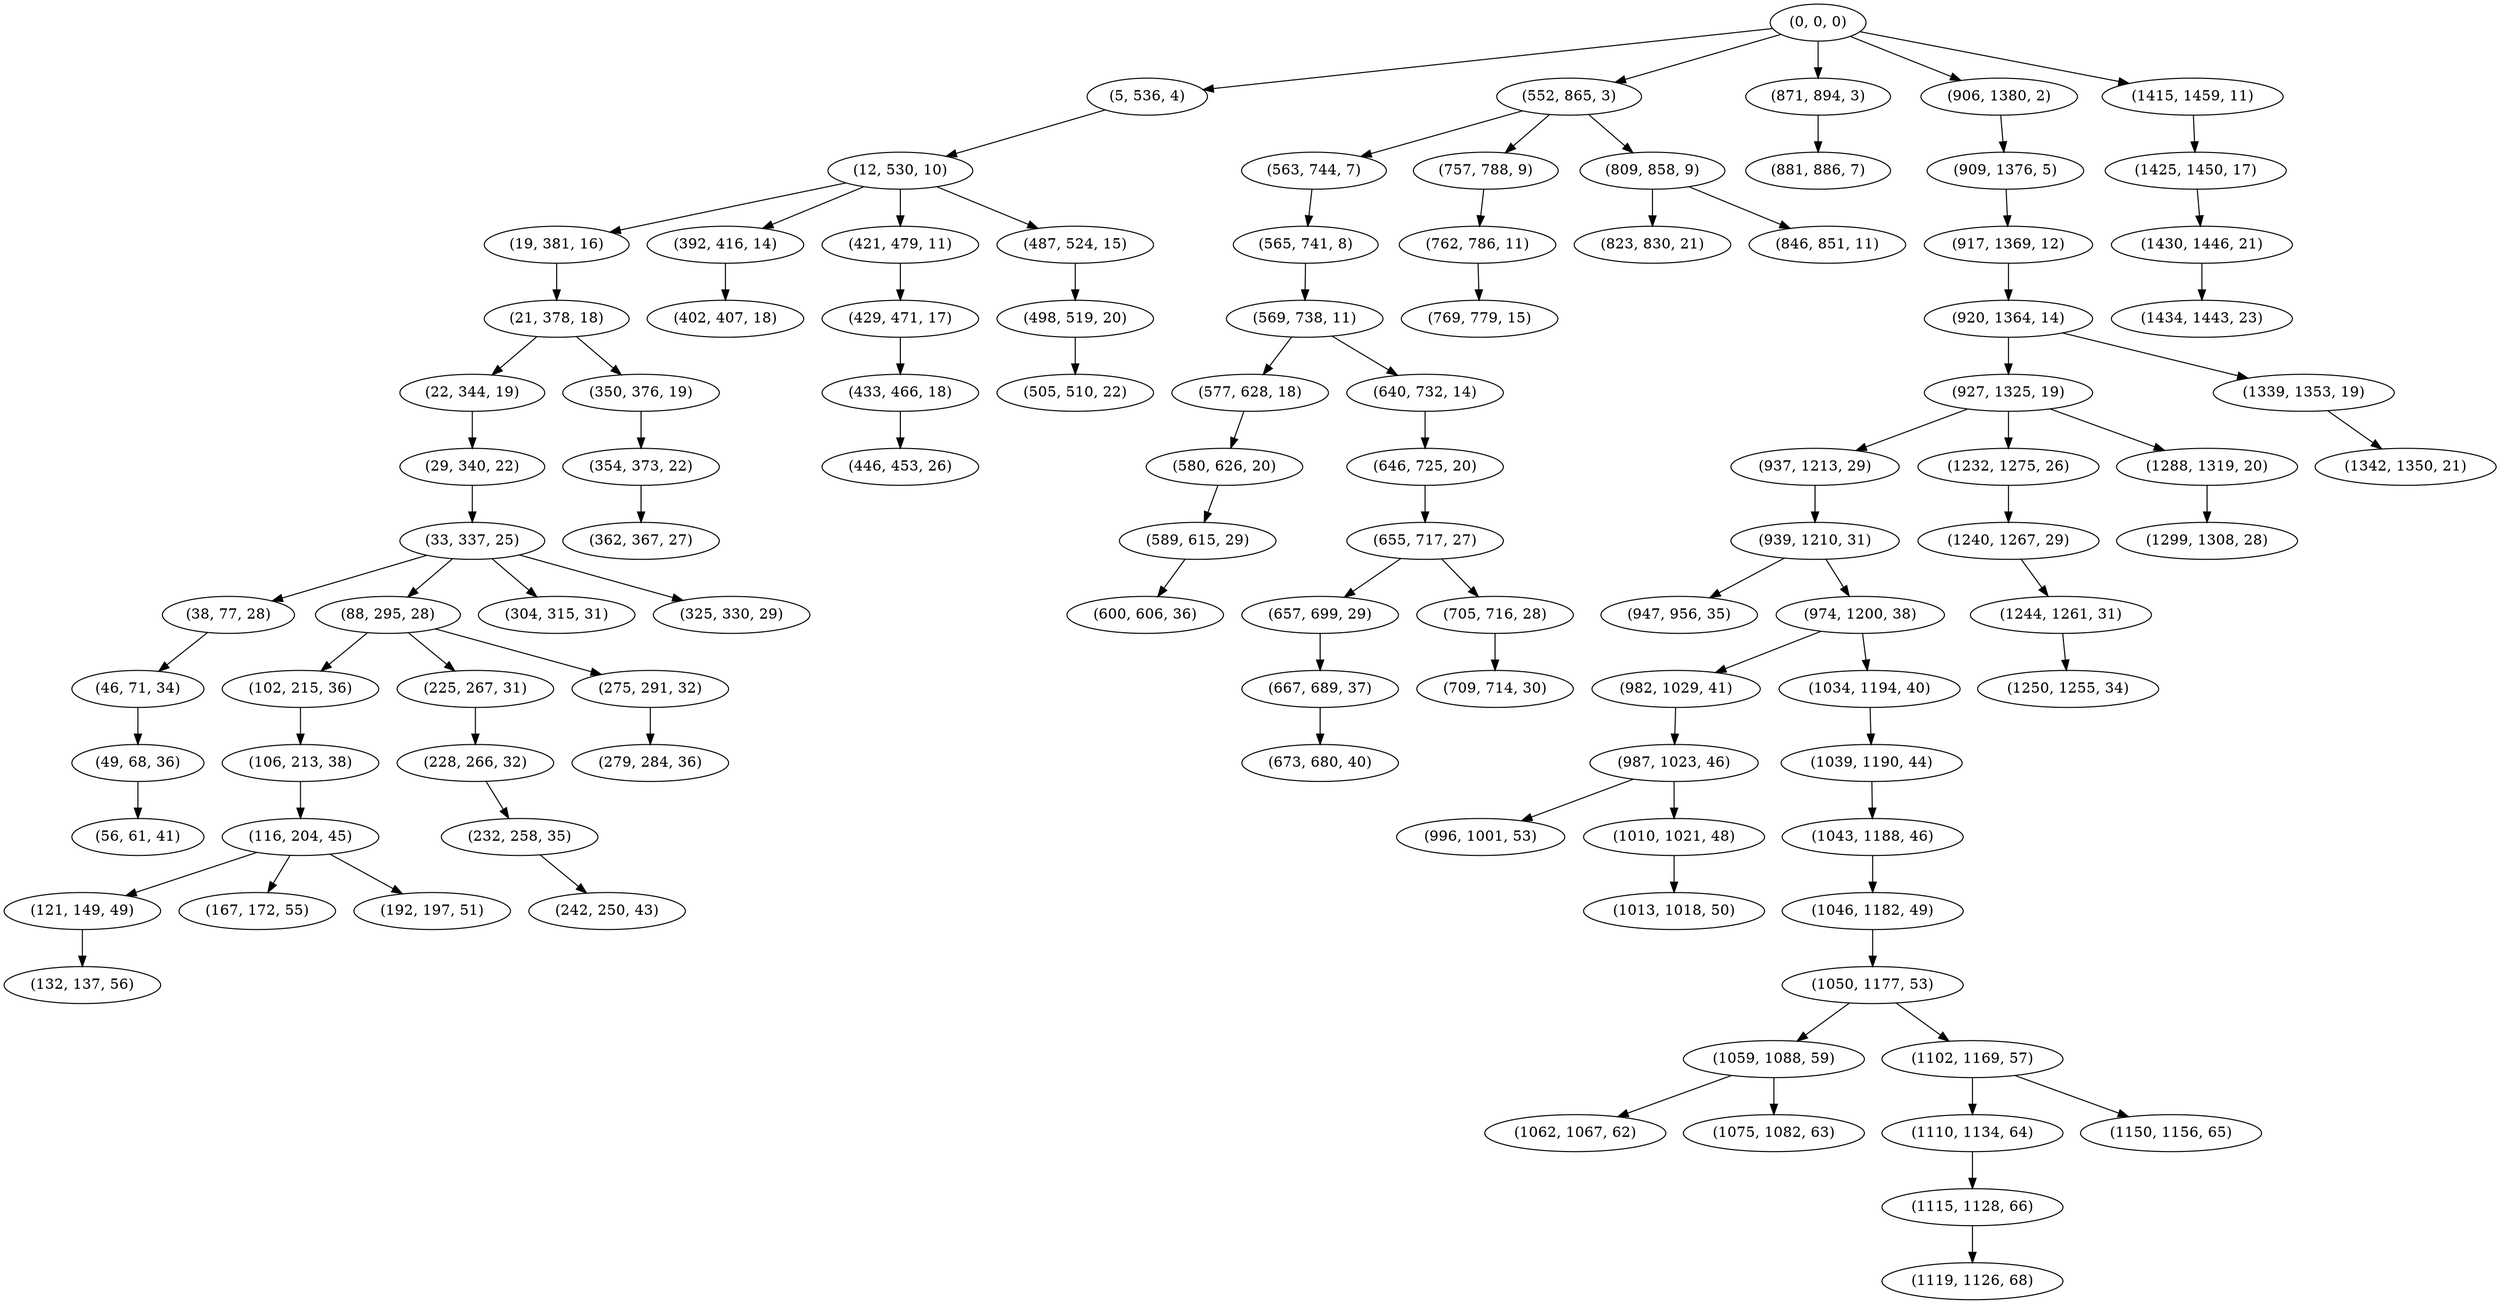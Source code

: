 digraph tree {
    "(0, 0, 0)";
    "(5, 536, 4)";
    "(12, 530, 10)";
    "(19, 381, 16)";
    "(21, 378, 18)";
    "(22, 344, 19)";
    "(29, 340, 22)";
    "(33, 337, 25)";
    "(38, 77, 28)";
    "(46, 71, 34)";
    "(49, 68, 36)";
    "(56, 61, 41)";
    "(88, 295, 28)";
    "(102, 215, 36)";
    "(106, 213, 38)";
    "(116, 204, 45)";
    "(121, 149, 49)";
    "(132, 137, 56)";
    "(167, 172, 55)";
    "(192, 197, 51)";
    "(225, 267, 31)";
    "(228, 266, 32)";
    "(232, 258, 35)";
    "(242, 250, 43)";
    "(275, 291, 32)";
    "(279, 284, 36)";
    "(304, 315, 31)";
    "(325, 330, 29)";
    "(350, 376, 19)";
    "(354, 373, 22)";
    "(362, 367, 27)";
    "(392, 416, 14)";
    "(402, 407, 18)";
    "(421, 479, 11)";
    "(429, 471, 17)";
    "(433, 466, 18)";
    "(446, 453, 26)";
    "(487, 524, 15)";
    "(498, 519, 20)";
    "(505, 510, 22)";
    "(552, 865, 3)";
    "(563, 744, 7)";
    "(565, 741, 8)";
    "(569, 738, 11)";
    "(577, 628, 18)";
    "(580, 626, 20)";
    "(589, 615, 29)";
    "(600, 606, 36)";
    "(640, 732, 14)";
    "(646, 725, 20)";
    "(655, 717, 27)";
    "(657, 699, 29)";
    "(667, 689, 37)";
    "(673, 680, 40)";
    "(705, 716, 28)";
    "(709, 714, 30)";
    "(757, 788, 9)";
    "(762, 786, 11)";
    "(769, 779, 15)";
    "(809, 858, 9)";
    "(823, 830, 21)";
    "(846, 851, 11)";
    "(871, 894, 3)";
    "(881, 886, 7)";
    "(906, 1380, 2)";
    "(909, 1376, 5)";
    "(917, 1369, 12)";
    "(920, 1364, 14)";
    "(927, 1325, 19)";
    "(937, 1213, 29)";
    "(939, 1210, 31)";
    "(947, 956, 35)";
    "(974, 1200, 38)";
    "(982, 1029, 41)";
    "(987, 1023, 46)";
    "(996, 1001, 53)";
    "(1010, 1021, 48)";
    "(1013, 1018, 50)";
    "(1034, 1194, 40)";
    "(1039, 1190, 44)";
    "(1043, 1188, 46)";
    "(1046, 1182, 49)";
    "(1050, 1177, 53)";
    "(1059, 1088, 59)";
    "(1062, 1067, 62)";
    "(1075, 1082, 63)";
    "(1102, 1169, 57)";
    "(1110, 1134, 64)";
    "(1115, 1128, 66)";
    "(1119, 1126, 68)";
    "(1150, 1156, 65)";
    "(1232, 1275, 26)";
    "(1240, 1267, 29)";
    "(1244, 1261, 31)";
    "(1250, 1255, 34)";
    "(1288, 1319, 20)";
    "(1299, 1308, 28)";
    "(1339, 1353, 19)";
    "(1342, 1350, 21)";
    "(1415, 1459, 11)";
    "(1425, 1450, 17)";
    "(1430, 1446, 21)";
    "(1434, 1443, 23)";
    "(0, 0, 0)" -> "(5, 536, 4)";
    "(0, 0, 0)" -> "(552, 865, 3)";
    "(0, 0, 0)" -> "(871, 894, 3)";
    "(0, 0, 0)" -> "(906, 1380, 2)";
    "(0, 0, 0)" -> "(1415, 1459, 11)";
    "(5, 536, 4)" -> "(12, 530, 10)";
    "(12, 530, 10)" -> "(19, 381, 16)";
    "(12, 530, 10)" -> "(392, 416, 14)";
    "(12, 530, 10)" -> "(421, 479, 11)";
    "(12, 530, 10)" -> "(487, 524, 15)";
    "(19, 381, 16)" -> "(21, 378, 18)";
    "(21, 378, 18)" -> "(22, 344, 19)";
    "(21, 378, 18)" -> "(350, 376, 19)";
    "(22, 344, 19)" -> "(29, 340, 22)";
    "(29, 340, 22)" -> "(33, 337, 25)";
    "(33, 337, 25)" -> "(38, 77, 28)";
    "(33, 337, 25)" -> "(88, 295, 28)";
    "(33, 337, 25)" -> "(304, 315, 31)";
    "(33, 337, 25)" -> "(325, 330, 29)";
    "(38, 77, 28)" -> "(46, 71, 34)";
    "(46, 71, 34)" -> "(49, 68, 36)";
    "(49, 68, 36)" -> "(56, 61, 41)";
    "(88, 295, 28)" -> "(102, 215, 36)";
    "(88, 295, 28)" -> "(225, 267, 31)";
    "(88, 295, 28)" -> "(275, 291, 32)";
    "(102, 215, 36)" -> "(106, 213, 38)";
    "(106, 213, 38)" -> "(116, 204, 45)";
    "(116, 204, 45)" -> "(121, 149, 49)";
    "(116, 204, 45)" -> "(167, 172, 55)";
    "(116, 204, 45)" -> "(192, 197, 51)";
    "(121, 149, 49)" -> "(132, 137, 56)";
    "(225, 267, 31)" -> "(228, 266, 32)";
    "(228, 266, 32)" -> "(232, 258, 35)";
    "(232, 258, 35)" -> "(242, 250, 43)";
    "(275, 291, 32)" -> "(279, 284, 36)";
    "(350, 376, 19)" -> "(354, 373, 22)";
    "(354, 373, 22)" -> "(362, 367, 27)";
    "(392, 416, 14)" -> "(402, 407, 18)";
    "(421, 479, 11)" -> "(429, 471, 17)";
    "(429, 471, 17)" -> "(433, 466, 18)";
    "(433, 466, 18)" -> "(446, 453, 26)";
    "(487, 524, 15)" -> "(498, 519, 20)";
    "(498, 519, 20)" -> "(505, 510, 22)";
    "(552, 865, 3)" -> "(563, 744, 7)";
    "(552, 865, 3)" -> "(757, 788, 9)";
    "(552, 865, 3)" -> "(809, 858, 9)";
    "(563, 744, 7)" -> "(565, 741, 8)";
    "(565, 741, 8)" -> "(569, 738, 11)";
    "(569, 738, 11)" -> "(577, 628, 18)";
    "(569, 738, 11)" -> "(640, 732, 14)";
    "(577, 628, 18)" -> "(580, 626, 20)";
    "(580, 626, 20)" -> "(589, 615, 29)";
    "(589, 615, 29)" -> "(600, 606, 36)";
    "(640, 732, 14)" -> "(646, 725, 20)";
    "(646, 725, 20)" -> "(655, 717, 27)";
    "(655, 717, 27)" -> "(657, 699, 29)";
    "(655, 717, 27)" -> "(705, 716, 28)";
    "(657, 699, 29)" -> "(667, 689, 37)";
    "(667, 689, 37)" -> "(673, 680, 40)";
    "(705, 716, 28)" -> "(709, 714, 30)";
    "(757, 788, 9)" -> "(762, 786, 11)";
    "(762, 786, 11)" -> "(769, 779, 15)";
    "(809, 858, 9)" -> "(823, 830, 21)";
    "(809, 858, 9)" -> "(846, 851, 11)";
    "(871, 894, 3)" -> "(881, 886, 7)";
    "(906, 1380, 2)" -> "(909, 1376, 5)";
    "(909, 1376, 5)" -> "(917, 1369, 12)";
    "(917, 1369, 12)" -> "(920, 1364, 14)";
    "(920, 1364, 14)" -> "(927, 1325, 19)";
    "(920, 1364, 14)" -> "(1339, 1353, 19)";
    "(927, 1325, 19)" -> "(937, 1213, 29)";
    "(927, 1325, 19)" -> "(1232, 1275, 26)";
    "(927, 1325, 19)" -> "(1288, 1319, 20)";
    "(937, 1213, 29)" -> "(939, 1210, 31)";
    "(939, 1210, 31)" -> "(947, 956, 35)";
    "(939, 1210, 31)" -> "(974, 1200, 38)";
    "(974, 1200, 38)" -> "(982, 1029, 41)";
    "(974, 1200, 38)" -> "(1034, 1194, 40)";
    "(982, 1029, 41)" -> "(987, 1023, 46)";
    "(987, 1023, 46)" -> "(996, 1001, 53)";
    "(987, 1023, 46)" -> "(1010, 1021, 48)";
    "(1010, 1021, 48)" -> "(1013, 1018, 50)";
    "(1034, 1194, 40)" -> "(1039, 1190, 44)";
    "(1039, 1190, 44)" -> "(1043, 1188, 46)";
    "(1043, 1188, 46)" -> "(1046, 1182, 49)";
    "(1046, 1182, 49)" -> "(1050, 1177, 53)";
    "(1050, 1177, 53)" -> "(1059, 1088, 59)";
    "(1050, 1177, 53)" -> "(1102, 1169, 57)";
    "(1059, 1088, 59)" -> "(1062, 1067, 62)";
    "(1059, 1088, 59)" -> "(1075, 1082, 63)";
    "(1102, 1169, 57)" -> "(1110, 1134, 64)";
    "(1102, 1169, 57)" -> "(1150, 1156, 65)";
    "(1110, 1134, 64)" -> "(1115, 1128, 66)";
    "(1115, 1128, 66)" -> "(1119, 1126, 68)";
    "(1232, 1275, 26)" -> "(1240, 1267, 29)";
    "(1240, 1267, 29)" -> "(1244, 1261, 31)";
    "(1244, 1261, 31)" -> "(1250, 1255, 34)";
    "(1288, 1319, 20)" -> "(1299, 1308, 28)";
    "(1339, 1353, 19)" -> "(1342, 1350, 21)";
    "(1415, 1459, 11)" -> "(1425, 1450, 17)";
    "(1425, 1450, 17)" -> "(1430, 1446, 21)";
    "(1430, 1446, 21)" -> "(1434, 1443, 23)";
}
